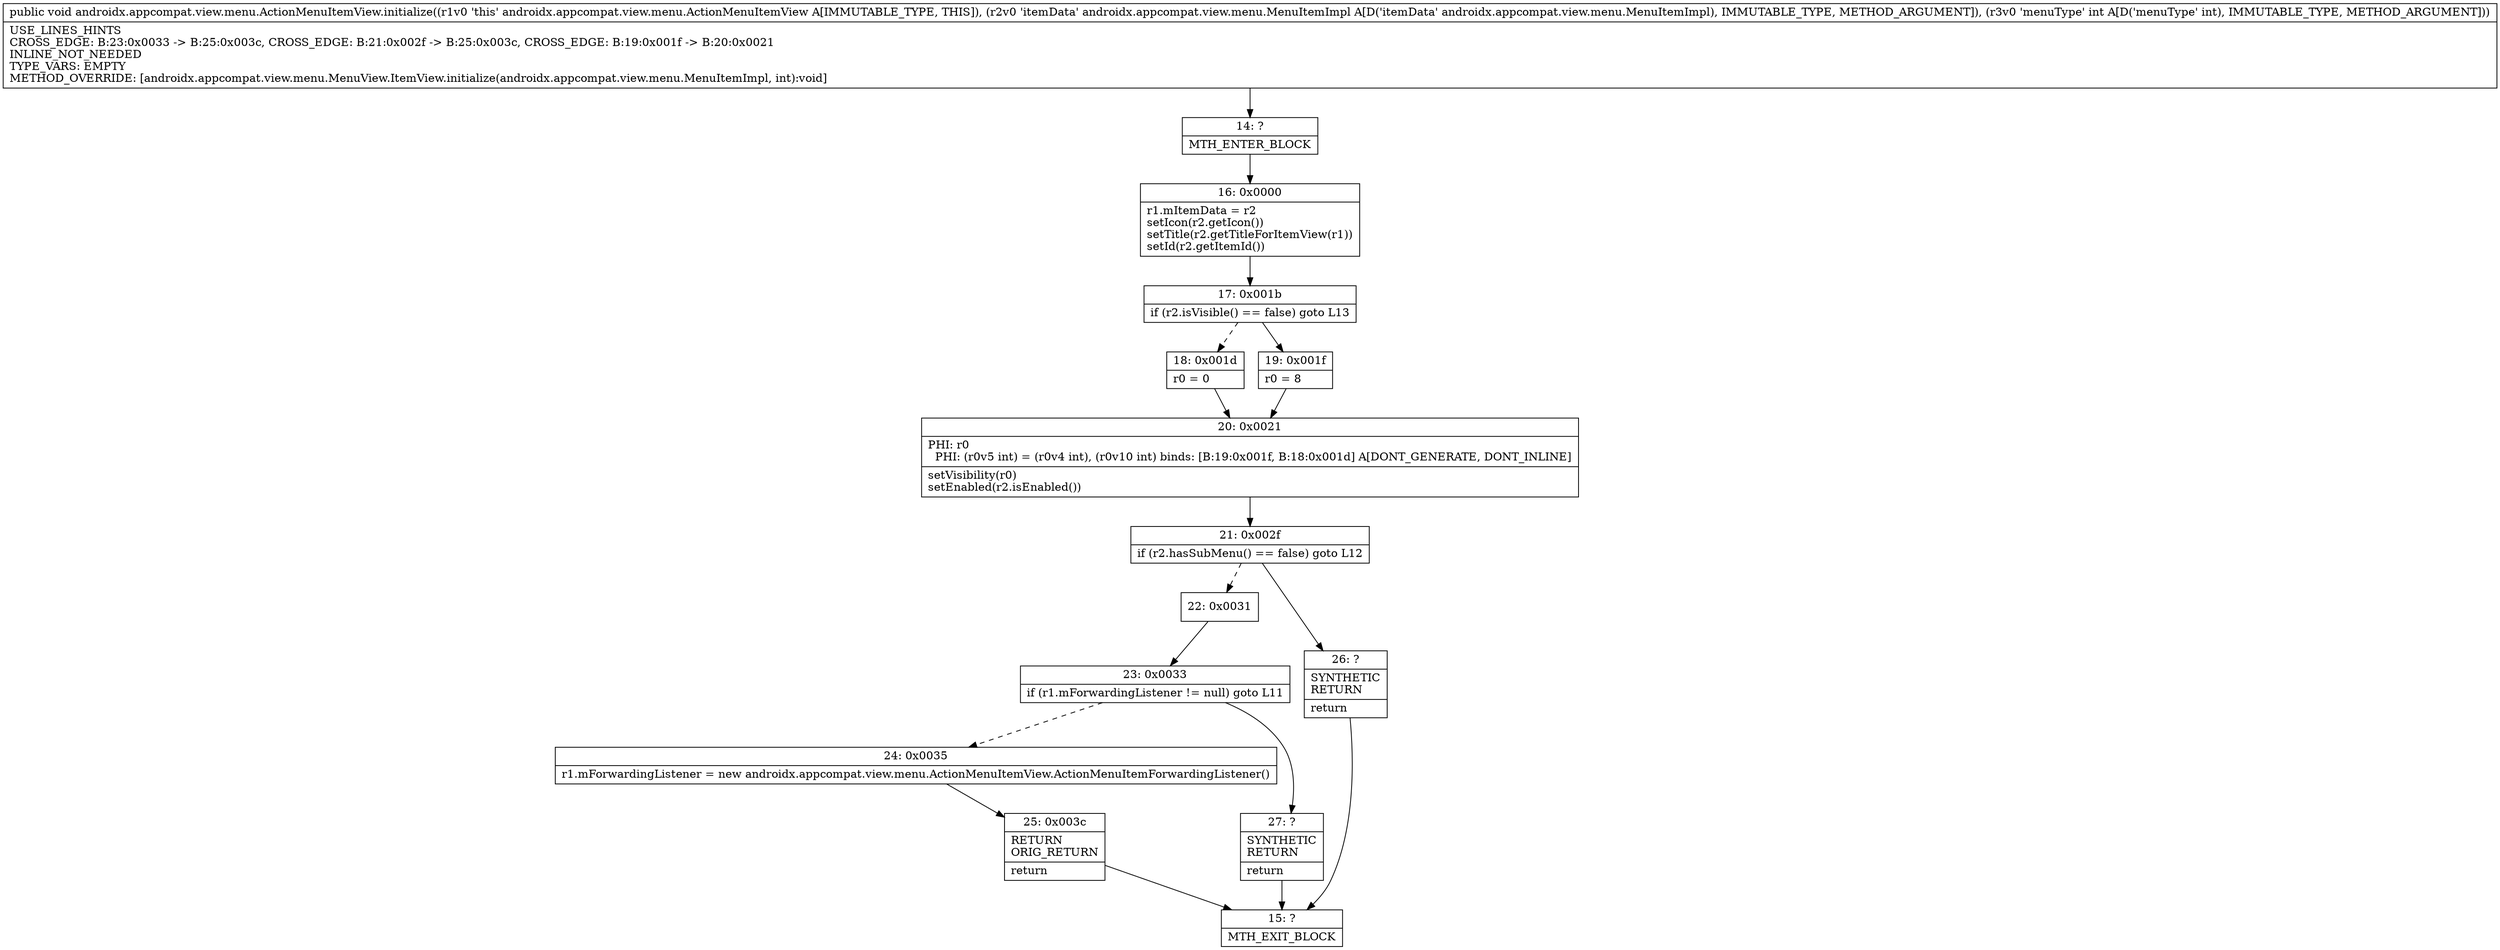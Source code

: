 digraph "CFG forandroidx.appcompat.view.menu.ActionMenuItemView.initialize(Landroidx\/appcompat\/view\/menu\/MenuItemImpl;I)V" {
Node_14 [shape=record,label="{14\:\ ?|MTH_ENTER_BLOCK\l}"];
Node_16 [shape=record,label="{16\:\ 0x0000|r1.mItemData = r2\lsetIcon(r2.getIcon())\lsetTitle(r2.getTitleForItemView(r1))\lsetId(r2.getItemId())\l}"];
Node_17 [shape=record,label="{17\:\ 0x001b|if (r2.isVisible() == false) goto L13\l}"];
Node_18 [shape=record,label="{18\:\ 0x001d|r0 = 0\l}"];
Node_20 [shape=record,label="{20\:\ 0x0021|PHI: r0 \l  PHI: (r0v5 int) = (r0v4 int), (r0v10 int) binds: [B:19:0x001f, B:18:0x001d] A[DONT_GENERATE, DONT_INLINE]\l|setVisibility(r0)\lsetEnabled(r2.isEnabled())\l}"];
Node_21 [shape=record,label="{21\:\ 0x002f|if (r2.hasSubMenu() == false) goto L12\l}"];
Node_22 [shape=record,label="{22\:\ 0x0031}"];
Node_23 [shape=record,label="{23\:\ 0x0033|if (r1.mForwardingListener != null) goto L11\l}"];
Node_24 [shape=record,label="{24\:\ 0x0035|r1.mForwardingListener = new androidx.appcompat.view.menu.ActionMenuItemView.ActionMenuItemForwardingListener()\l}"];
Node_25 [shape=record,label="{25\:\ 0x003c|RETURN\lORIG_RETURN\l|return\l}"];
Node_15 [shape=record,label="{15\:\ ?|MTH_EXIT_BLOCK\l}"];
Node_27 [shape=record,label="{27\:\ ?|SYNTHETIC\lRETURN\l|return\l}"];
Node_26 [shape=record,label="{26\:\ ?|SYNTHETIC\lRETURN\l|return\l}"];
Node_19 [shape=record,label="{19\:\ 0x001f|r0 = 8\l}"];
MethodNode[shape=record,label="{public void androidx.appcompat.view.menu.ActionMenuItemView.initialize((r1v0 'this' androidx.appcompat.view.menu.ActionMenuItemView A[IMMUTABLE_TYPE, THIS]), (r2v0 'itemData' androidx.appcompat.view.menu.MenuItemImpl A[D('itemData' androidx.appcompat.view.menu.MenuItemImpl), IMMUTABLE_TYPE, METHOD_ARGUMENT]), (r3v0 'menuType' int A[D('menuType' int), IMMUTABLE_TYPE, METHOD_ARGUMENT]))  | USE_LINES_HINTS\lCROSS_EDGE: B:23:0x0033 \-\> B:25:0x003c, CROSS_EDGE: B:21:0x002f \-\> B:25:0x003c, CROSS_EDGE: B:19:0x001f \-\> B:20:0x0021\lINLINE_NOT_NEEDED\lTYPE_VARS: EMPTY\lMETHOD_OVERRIDE: [androidx.appcompat.view.menu.MenuView.ItemView.initialize(androidx.appcompat.view.menu.MenuItemImpl, int):void]\l}"];
MethodNode -> Node_14;Node_14 -> Node_16;
Node_16 -> Node_17;
Node_17 -> Node_18[style=dashed];
Node_17 -> Node_19;
Node_18 -> Node_20;
Node_20 -> Node_21;
Node_21 -> Node_22[style=dashed];
Node_21 -> Node_26;
Node_22 -> Node_23;
Node_23 -> Node_24[style=dashed];
Node_23 -> Node_27;
Node_24 -> Node_25;
Node_25 -> Node_15;
Node_27 -> Node_15;
Node_26 -> Node_15;
Node_19 -> Node_20;
}

